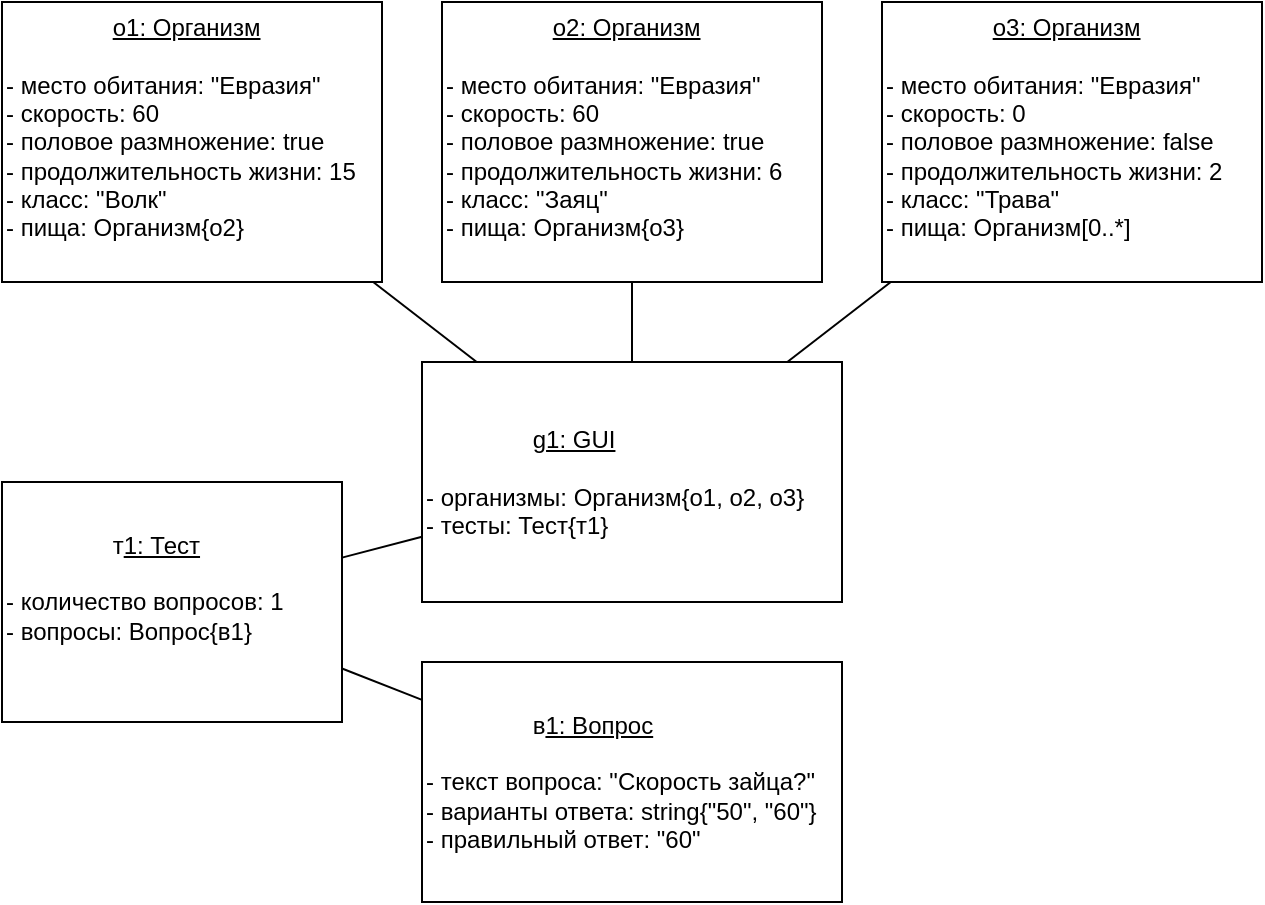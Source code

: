 <mxfile version="12.2.2" type="device" pages="1"><diagram id="B_vrUnmiJY-hoLfmNwJl" name="Page-1"><mxGraphModel dx="854" dy="496" grid="1" gridSize="10" guides="1" tooltips="1" connect="1" arrows="1" fold="1" page="1" pageScale="1" pageWidth="827" pageHeight="1169" math="0" shadow="0"><root><mxCell id="0"/><mxCell id="1" parent="0"/><mxCell id="m09cwEXfNV6XqbWsYwGo-1" value="&amp;nbsp; &amp;nbsp; &amp;nbsp; &amp;nbsp; &amp;nbsp; &amp;nbsp; &amp;nbsp; &amp;nbsp; &lt;u&gt;о1: Организм&lt;br&gt;&lt;/u&gt;&lt;span&gt;&amp;nbsp;&lt;/span&gt;&lt;u&gt;&lt;br&gt;&lt;/u&gt;- место обитания: &quot;Евразия&quot;&lt;br style=&quot;padding: 0px ; margin: 0px&quot;&gt;- скорость: 60&lt;br style=&quot;padding: 0px ; margin: 0px&quot;&gt;- половое размножение: true&lt;br style=&quot;padding: 0px ; margin: 0px&quot;&gt;- продолжительность жизни: 15&lt;br style=&quot;padding: 0px ; margin: 0px&quot;&gt;- класс: &quot;Волк&quot;&lt;br style=&quot;padding: 0px ; margin: 0px&quot;&gt;- пища: Организм{o2}&lt;div style=&quot;padding: 0px ; margin: 0px&quot;&gt;&lt;br style=&quot;padding: 0px ; margin: 0px&quot;&gt;&lt;/div&gt;" style="html=1;align=left;" parent="1" vertex="1"><mxGeometry x="110" y="100" width="190" height="140" as="geometry"/></mxCell><mxCell id="m09cwEXfNV6XqbWsYwGo-2" value="&amp;nbsp; &amp;nbsp; &amp;nbsp; &amp;nbsp; &amp;nbsp; &amp;nbsp; &amp;nbsp; &amp;nbsp; &lt;u&gt;о2: Организм&lt;br&gt;&lt;/u&gt;&lt;span&gt;&amp;nbsp;&lt;/span&gt;&lt;u&gt;&lt;br&gt;&lt;/u&gt;- место обитания: &quot;Евразия&quot;&lt;br style=&quot;padding: 0px ; margin: 0px&quot;&gt;- скорость: 60&lt;br style=&quot;padding: 0px ; margin: 0px&quot;&gt;- половое размножение: true&lt;br style=&quot;padding: 0px ; margin: 0px&quot;&gt;- продолжительность жизни: 6&lt;br style=&quot;padding: 0px ; margin: 0px&quot;&gt;- класс: &quot;Заяц&quot;&lt;br style=&quot;padding: 0px ; margin: 0px&quot;&gt;- пища: Организм{o3}&lt;div style=&quot;padding: 0px ; margin: 0px&quot;&gt;&lt;br style=&quot;padding: 0px ; margin: 0px&quot;&gt;&lt;/div&gt;" style="html=1;align=left;" parent="1" vertex="1"><mxGeometry x="330" y="100" width="190" height="140" as="geometry"/></mxCell><mxCell id="m09cwEXfNV6XqbWsYwGo-3" value="&amp;nbsp; &amp;nbsp; &amp;nbsp; &amp;nbsp; &amp;nbsp; &amp;nbsp; &amp;nbsp; &amp;nbsp; &lt;u&gt;о3: Организм&lt;br&gt;&lt;/u&gt;&lt;span&gt;&amp;nbsp;&lt;/span&gt;&lt;u&gt;&lt;br&gt;&lt;/u&gt;- место обитания: &quot;Евразия&quot;&lt;br style=&quot;padding: 0px ; margin: 0px&quot;&gt;- скорость: 0&lt;br style=&quot;padding: 0px ; margin: 0px&quot;&gt;- половое размножение: false&lt;br style=&quot;padding: 0px ; margin: 0px&quot;&gt;- продолжительность жизни: 2&lt;br style=&quot;padding: 0px ; margin: 0px&quot;&gt;- класс: &quot;Трава&quot;&lt;br style=&quot;padding: 0px ; margin: 0px&quot;&gt;- пища: Организм[0..*]&lt;div style=&quot;padding: 0px ; margin: 0px&quot;&gt;&lt;br style=&quot;padding: 0px ; margin: 0px&quot;&gt;&lt;/div&gt;" style="html=1;align=left;" parent="1" vertex="1"><mxGeometry x="550" y="100" width="190" height="140" as="geometry"/></mxCell><mxCell id="bk68w7Ugc6A4ABboxbGY-6" value="&amp;nbsp; &amp;nbsp; &amp;nbsp; &amp;nbsp; &amp;nbsp; &amp;nbsp; &amp;nbsp; &amp;nbsp; т&lt;u&gt;1: Тест&lt;br&gt;&lt;/u&gt;&lt;span&gt;&amp;nbsp;&lt;/span&gt;&lt;u&gt;&lt;br&gt;&lt;/u&gt;- количество вопросов: 1&lt;br&gt;- вопросы: Вопрос{в1}&lt;br&gt;&lt;div style=&quot;padding: 0px ; margin: 0px&quot;&gt;&lt;br style=&quot;padding: 0px ; margin: 0px&quot;&gt;&lt;/div&gt;" style="html=1;align=left;" parent="1" vertex="1"><mxGeometry x="110" y="340" width="170" height="120" as="geometry"/></mxCell><mxCell id="bk68w7Ugc6A4ABboxbGY-11" value="&amp;nbsp; &amp;nbsp; &amp;nbsp; &amp;nbsp; &amp;nbsp; &amp;nbsp; &amp;nbsp; &amp;nbsp; в&lt;u&gt;1: Вопрос&lt;br&gt;&lt;/u&gt;&lt;span&gt;&amp;nbsp;&lt;/span&gt;&lt;u&gt;&lt;br&gt;&lt;/u&gt;- текст вопроса: &quot;Скорость зайца?&quot;&lt;br&gt;- варианты ответа: string{&quot;50&quot;, &quot;60&quot;}&lt;br&gt;- правильный ответ: &quot;60&quot;" style="html=1;align=left;" parent="1" vertex="1"><mxGeometry x="320" y="430" width="210" height="120" as="geometry"/></mxCell><mxCell id="bk68w7Ugc6A4ABboxbGY-16" value="&amp;nbsp; &amp;nbsp; &amp;nbsp; &amp;nbsp; &amp;nbsp; &amp;nbsp; &amp;nbsp; &amp;nbsp; g&lt;u&gt;1: GUI&lt;br&gt;&lt;/u&gt;&lt;span&gt;&amp;nbsp;&lt;/span&gt;&lt;u&gt;&lt;br&gt;&lt;/u&gt;- организмы: Организм{о1, о2, о3}&lt;br&gt;- тесты: Тест{т1}" style="html=1;align=left;" parent="1" vertex="1"><mxGeometry x="320" y="280" width="210" height="120" as="geometry"/></mxCell><mxCell id="bk68w7Ugc6A4ABboxbGY-17" value="" style="endArrow=none;html=1;" parent="1" source="m09cwEXfNV6XqbWsYwGo-1" target="bk68w7Ugc6A4ABboxbGY-16" edge="1"><mxGeometry width="50" height="50" relative="1" as="geometry"><mxPoint x="110" y="650" as="sourcePoint"/><mxPoint x="160" y="600" as="targetPoint"/></mxGeometry></mxCell><mxCell id="bk68w7Ugc6A4ABboxbGY-18" value="" style="endArrow=none;html=1;" parent="1" source="m09cwEXfNV6XqbWsYwGo-2" target="bk68w7Ugc6A4ABboxbGY-16" edge="1"><mxGeometry width="50" height="50" relative="1" as="geometry"><mxPoint x="110" y="650" as="sourcePoint"/><mxPoint x="160" y="600" as="targetPoint"/></mxGeometry></mxCell><mxCell id="bk68w7Ugc6A4ABboxbGY-19" value="" style="endArrow=none;html=1;" parent="1" source="m09cwEXfNV6XqbWsYwGo-3" target="bk68w7Ugc6A4ABboxbGY-16" edge="1"><mxGeometry width="50" height="50" relative="1" as="geometry"><mxPoint x="438.889" y="250" as="sourcePoint"/><mxPoint x="441.667" y="300" as="targetPoint"/></mxGeometry></mxCell><mxCell id="bk68w7Ugc6A4ABboxbGY-20" value="" style="endArrow=none;html=1;" parent="1" source="bk68w7Ugc6A4ABboxbGY-6" target="bk68w7Ugc6A4ABboxbGY-11" edge="1"><mxGeometry width="50" height="50" relative="1" as="geometry"><mxPoint x="448.889" y="260" as="sourcePoint"/><mxPoint x="451.667" y="310" as="targetPoint"/></mxGeometry></mxCell><mxCell id="bk68w7Ugc6A4ABboxbGY-21" value="" style="endArrow=none;html=1;" parent="1" source="bk68w7Ugc6A4ABboxbGY-16" target="bk68w7Ugc6A4ABboxbGY-6" edge="1"><mxGeometry width="50" height="50" relative="1" as="geometry"><mxPoint x="458.889" y="270" as="sourcePoint"/><mxPoint x="461.667" y="320" as="targetPoint"/></mxGeometry></mxCell></root></mxGraphModel></diagram></mxfile>